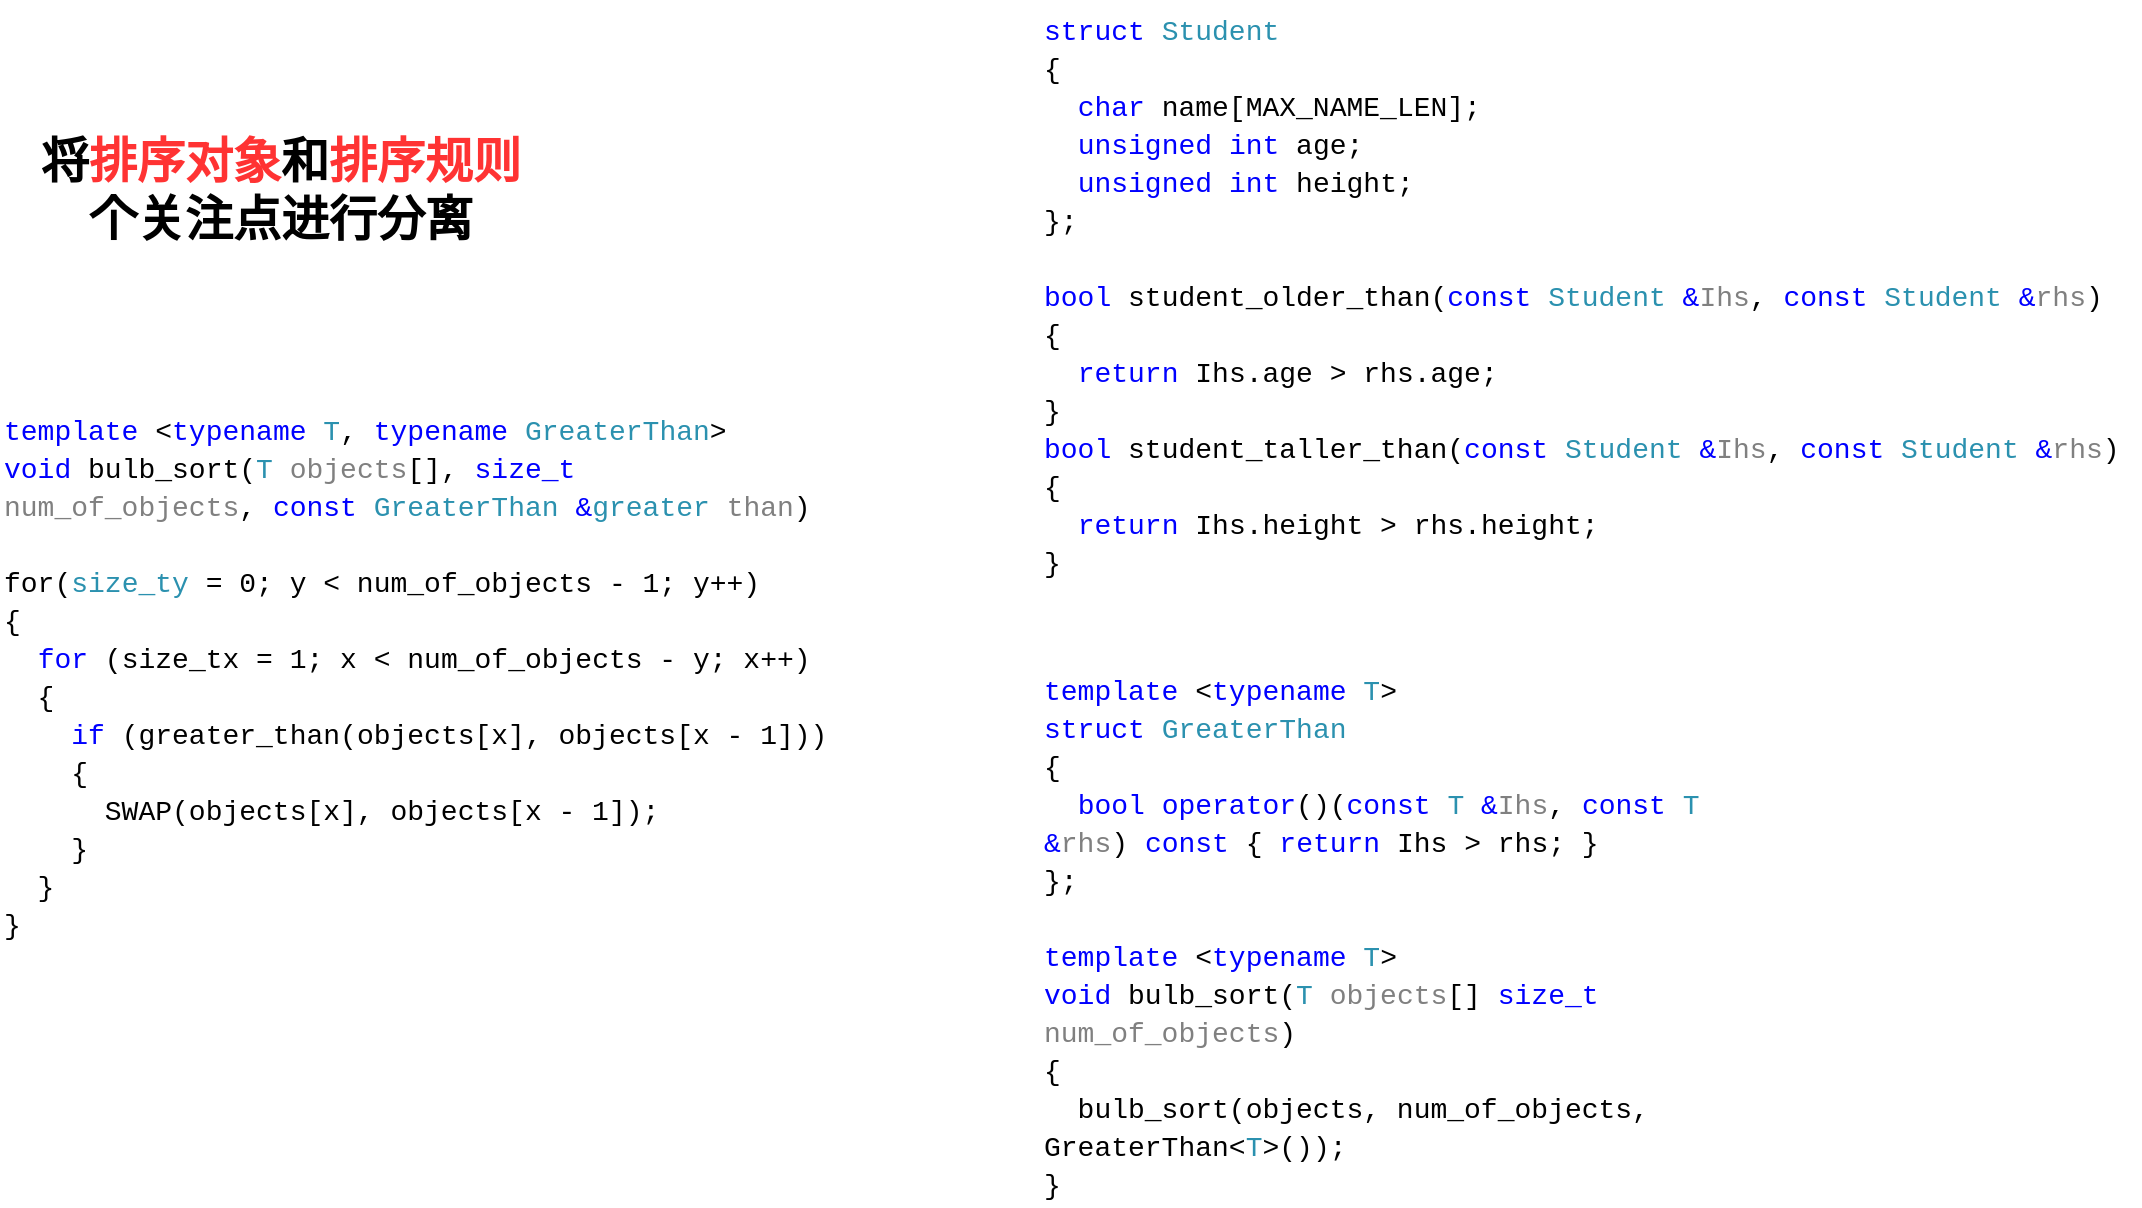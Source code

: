 <mxfile version="15.1.3" type="device"><diagram id="sawZaf5A5yXtKgpzjFFM" name="第 1 页"><mxGraphModel dx="1422" dy="822" grid="1" gridSize="10" guides="1" tooltips="1" connect="1" arrows="1" fold="1" page="1" pageScale="1" pageWidth="1169" pageHeight="1654" math="0" shadow="0"><root><mxCell id="0"/><mxCell id="1" parent="0"/><mxCell id="P72bRVacD3S9eFEii662-1" value="&lt;div style=&quot;color: rgb(0 , 0 , 0) ; background-color: rgb(255 , 255 , 255) ; font-family: &amp;#34;consolas&amp;#34; , &amp;#34;courier new&amp;#34; , monospace ; font-weight: normal ; font-size: 14px ; line-height: 19px&quot;&gt;&lt;div style=&quot;font-family: &amp;#34;consolas&amp;#34; , &amp;#34;courier new&amp;#34; , monospace ; line-height: 19px&quot;&gt;&lt;div&gt;&lt;span style=&quot;color: #0000ff&quot;&gt;template&lt;/span&gt; &amp;lt;&lt;span style=&quot;color: #0000ff&quot;&gt;typename&lt;/span&gt; &lt;span style=&quot;color: #2b91af&quot;&gt;T&lt;/span&gt;, &lt;span style=&quot;color: #0000ff&quot;&gt;typename&lt;/span&gt; &lt;span style=&quot;color: #2b91af&quot;&gt;GreaterThan&lt;/span&gt;&amp;gt;&lt;/div&gt;&lt;div&gt;&lt;span style=&quot;color: #0000ff&quot;&gt;void&lt;/span&gt; bulb_sort(&lt;span style=&quot;color: #2b91af&quot;&gt;T&lt;/span&gt; &lt;span style=&quot;color: #808080&quot;&gt;objects&lt;/span&gt;[], &lt;span style=&quot;color: #0000ff&quot;&gt;size_t&lt;/span&gt; &lt;span style=&quot;color: #808080&quot;&gt;num_of_objects&lt;/span&gt;, &lt;span style=&quot;color: #0000ff&quot;&gt;const&lt;/span&gt; &lt;span style=&quot;color: #2b91af&quot;&gt;GreaterThan&lt;/span&gt; &lt;span style=&quot;color: #0000ff&quot;&gt;&amp;amp;&lt;/span&gt;&lt;span style=&quot;color: #2b91af&quot;&gt;greater&lt;/span&gt; &lt;span style=&quot;color: #808080&quot;&gt;than&lt;/span&gt;)&lt;/div&gt;&lt;br&gt;&lt;div&gt;for(&lt;span style=&quot;color: #2b91af&quot;&gt;size_ty&lt;/span&gt; = 0; y &amp;lt; num_of_objects - 1; y++)&lt;/div&gt;&lt;div&gt;{&lt;/div&gt;&lt;div&gt;&amp;nbsp; &lt;span style=&quot;color: #0000ff&quot;&gt;for&lt;/span&gt; (size_tx = 1; x &amp;lt; num_of_objects - y; x++)&lt;/div&gt;&lt;div&gt;&amp;nbsp; {&lt;/div&gt;&lt;div&gt;&amp;nbsp; &amp;nbsp; &lt;span style=&quot;color: #0000ff&quot;&gt;if&lt;/span&gt; (greater_than(objects[x], objects[x - 1]))&lt;/div&gt;&lt;div&gt;&amp;nbsp; &amp;nbsp; {&lt;/div&gt;&lt;div&gt;&amp;nbsp; &amp;nbsp; &amp;nbsp; SWAP(objects[x], objects[x - 1]);&lt;/div&gt;&lt;div&gt;&amp;nbsp; &amp;nbsp; }&lt;/div&gt;&lt;div&gt;&amp;nbsp; }&lt;/div&gt;&lt;div&gt;}&lt;/div&gt;&lt;/div&gt;&lt;/div&gt;" style="text;whiteSpace=wrap;html=1;" vertex="1" parent="1"><mxGeometry x="120" y="300" width="420" height="240" as="geometry"/></mxCell><mxCell id="P72bRVacD3S9eFEii662-2" value="&lt;div style=&quot;color: rgb(0 , 0 , 0) ; background-color: rgb(255 , 255 , 255) ; font-family: &amp;#34;consolas&amp;#34; , &amp;#34;courier new&amp;#34; , monospace ; font-weight: normal ; font-size: 14px ; line-height: 19px&quot;&gt;&lt;div style=&quot;font-family: &amp;#34;consolas&amp;#34; , &amp;#34;courier new&amp;#34; , monospace ; line-height: 19px&quot;&gt;&lt;div&gt;&lt;span style=&quot;color: #0000ff&quot;&gt;struct&lt;/span&gt; &lt;span style=&quot;color: #2b91af&quot;&gt;Student&lt;/span&gt;&lt;/div&gt;&lt;div&gt;{&lt;/div&gt;&lt;div&gt;&amp;nbsp; &lt;span style=&quot;color: #0000ff&quot;&gt;char&lt;/span&gt; name[MAX_NAME_LEN];&lt;/div&gt;&lt;div&gt;&amp;nbsp; &lt;span style=&quot;color: #0000ff&quot;&gt;unsigned&lt;/span&gt; &lt;span style=&quot;color: #0000ff&quot;&gt;int&lt;/span&gt; age;&lt;/div&gt;&lt;div&gt;&amp;nbsp; &lt;span style=&quot;color: #0000ff&quot;&gt;unsigned&lt;/span&gt; &lt;span style=&quot;color: #0000ff&quot;&gt;int&lt;/span&gt; height;&lt;/div&gt;&lt;div&gt;};&lt;/div&gt;&lt;br&gt;&lt;div&gt;&lt;span style=&quot;color: #0000ff&quot;&gt;bool&lt;/span&gt; student_older_than(&lt;span style=&quot;color: #0000ff&quot;&gt;const&lt;/span&gt; &lt;span style=&quot;color: #2b91af&quot;&gt;Student&lt;/span&gt; &lt;span style=&quot;color: #0000ff&quot;&gt;&amp;amp;&lt;/span&gt;&lt;span style=&quot;color: #808080&quot;&gt;Ihs&lt;/span&gt;, &lt;span style=&quot;color: #0000ff&quot;&gt;const&lt;/span&gt; &lt;span style=&quot;color: #2b91af&quot;&gt;Student&lt;/span&gt; &lt;span style=&quot;color: #0000ff&quot;&gt;&amp;amp;&lt;/span&gt;&lt;span style=&quot;color: #808080&quot;&gt;rhs&lt;/span&gt;)&lt;/div&gt;&lt;div&gt;{&lt;/div&gt;&lt;div&gt;&amp;nbsp; &lt;span style=&quot;color: #0000ff&quot;&gt;return&lt;/span&gt; Ihs.age &amp;gt; rhs.age;&lt;/div&gt;&lt;div&gt;}&lt;/div&gt;&lt;div&gt;&lt;span style=&quot;color: #0000ff&quot;&gt;bool&lt;/span&gt; student_taller_than(&lt;span style=&quot;color: #0000ff&quot;&gt;const&lt;/span&gt; &lt;span style=&quot;color: #2b91af&quot;&gt;Student&lt;/span&gt; &lt;span style=&quot;color: #0000ff&quot;&gt;&amp;amp;&lt;/span&gt;&lt;span style=&quot;color: #808080&quot;&gt;Ihs&lt;/span&gt;, &lt;span style=&quot;color: #0000ff&quot;&gt;const&lt;/span&gt; &lt;span style=&quot;color: #2b91af&quot;&gt;Student&lt;/span&gt; &lt;span style=&quot;color: #0000ff&quot;&gt;&amp;amp;&lt;/span&gt;&lt;span style=&quot;color: #808080&quot;&gt;rhs&lt;/span&gt;)&lt;/div&gt;&lt;div&gt;{&lt;/div&gt;&lt;div&gt;&amp;nbsp; &lt;span style=&quot;color: #0000ff&quot;&gt;return&lt;/span&gt; Ihs.height &amp;gt; rhs.height;&lt;/div&gt;&lt;div&gt;}&lt;/div&gt;&lt;/div&gt;&lt;/div&gt;" style="text;whiteSpace=wrap;html=1;" vertex="1" parent="1"><mxGeometry x="640" y="100" width="550" height="180" as="geometry"/></mxCell><mxCell id="P72bRVacD3S9eFEii662-3" value="&lt;div style=&quot;color: rgb(0 , 0 , 0) ; background-color: rgb(255 , 255 , 255) ; font-family: &amp;#34;consolas&amp;#34; , &amp;#34;courier new&amp;#34; , monospace ; font-weight: normal ; font-size: 14px ; line-height: 19px&quot;&gt;&lt;div style=&quot;font-family: &amp;#34;consolas&amp;#34; , &amp;#34;courier new&amp;#34; , monospace ; line-height: 19px&quot;&gt;&lt;div&gt;&lt;span style=&quot;color: #0000ff&quot;&gt;template&lt;/span&gt; &amp;lt;&lt;span style=&quot;color: #0000ff&quot;&gt;typename&lt;/span&gt; &lt;span style=&quot;color: #2b91af&quot;&gt;T&lt;/span&gt;&amp;gt;&lt;/div&gt;&lt;div&gt;&lt;span style=&quot;color: #0000ff&quot;&gt;struct&lt;/span&gt; &lt;span style=&quot;color: #2b91af&quot;&gt;GreaterThan&lt;/span&gt;&lt;/div&gt;&lt;div&gt;{&lt;/div&gt;&lt;div&gt;&amp;nbsp; &lt;span style=&quot;color: #0000ff&quot;&gt;bool&lt;/span&gt; &lt;span style=&quot;color: #0000ff&quot;&gt;operator&lt;/span&gt;()(&lt;span style=&quot;color: #0000ff&quot;&gt;const&lt;/span&gt; &lt;span style=&quot;color: #2b91af&quot;&gt;T&lt;/span&gt; &lt;span style=&quot;color: #0000ff&quot;&gt;&amp;amp;&lt;/span&gt;&lt;span style=&quot;color: #808080&quot;&gt;Ihs&lt;/span&gt;, &lt;span style=&quot;color: #0000ff&quot;&gt;const&lt;/span&gt; &lt;span style=&quot;color: #2b91af&quot;&gt;T&lt;/span&gt; &lt;span style=&quot;color: #0000ff&quot;&gt;&amp;amp;&lt;/span&gt;&lt;span style=&quot;color: #808080&quot;&gt;rhs&lt;/span&gt;) &lt;span style=&quot;color: #0000ff&quot;&gt;const&lt;/span&gt; { &lt;span style=&quot;color: #0000ff&quot;&gt;return&lt;/span&gt; Ihs &amp;gt; rhs; }&lt;/div&gt;&lt;div&gt;};&lt;/div&gt;&lt;br&gt;&lt;div&gt;&lt;span style=&quot;color: #0000ff&quot;&gt;template&lt;/span&gt; &amp;lt;&lt;span style=&quot;color: #0000ff&quot;&gt;typename&lt;/span&gt; &lt;span style=&quot;color: #2b91af&quot;&gt;T&lt;/span&gt;&amp;gt;&lt;/div&gt;&lt;div&gt;&lt;span style=&quot;color: #0000ff&quot;&gt;void&lt;/span&gt; bulb_sort(&lt;span style=&quot;color: #2b91af&quot;&gt;T&lt;/span&gt; &lt;span style=&quot;color: #808080&quot;&gt;objects&lt;/span&gt;[] &lt;span style=&quot;color: #0000ff&quot;&gt;size_t&lt;/span&gt; &lt;span style=&quot;color: #808080&quot;&gt;num_of_objects&lt;/span&gt;)&lt;/div&gt;&lt;div&gt;{&lt;/div&gt;&lt;div&gt;&amp;nbsp; bulb_sort(objects, num_of_objects, GreaterThan&amp;lt;&lt;span style=&quot;color: #2b91af&quot;&gt;T&lt;/span&gt;&amp;gt;());&lt;/div&gt;&lt;div&gt;}&lt;/div&gt;&lt;/div&gt;&lt;/div&gt;" style="text;whiteSpace=wrap;html=1;" vertex="1" parent="1"><mxGeometry x="640" y="430" width="380" height="130" as="geometry"/></mxCell><mxCell id="P72bRVacD3S9eFEii662-4" value="将&lt;font color=&quot;#ff3333&quot;&gt;排序对象&lt;/font&gt;和&lt;font color=&quot;#ff3333&quot;&gt;排序规则&lt;/font&gt;&lt;br&gt;个关注点进行分离" style="text;strokeColor=none;fillColor=none;html=1;fontSize=24;fontStyle=1;verticalAlign=middle;align=center;" vertex="1" parent="1"><mxGeometry x="120" y="130" width="280" height="130" as="geometry"/></mxCell></root></mxGraphModel></diagram></mxfile>